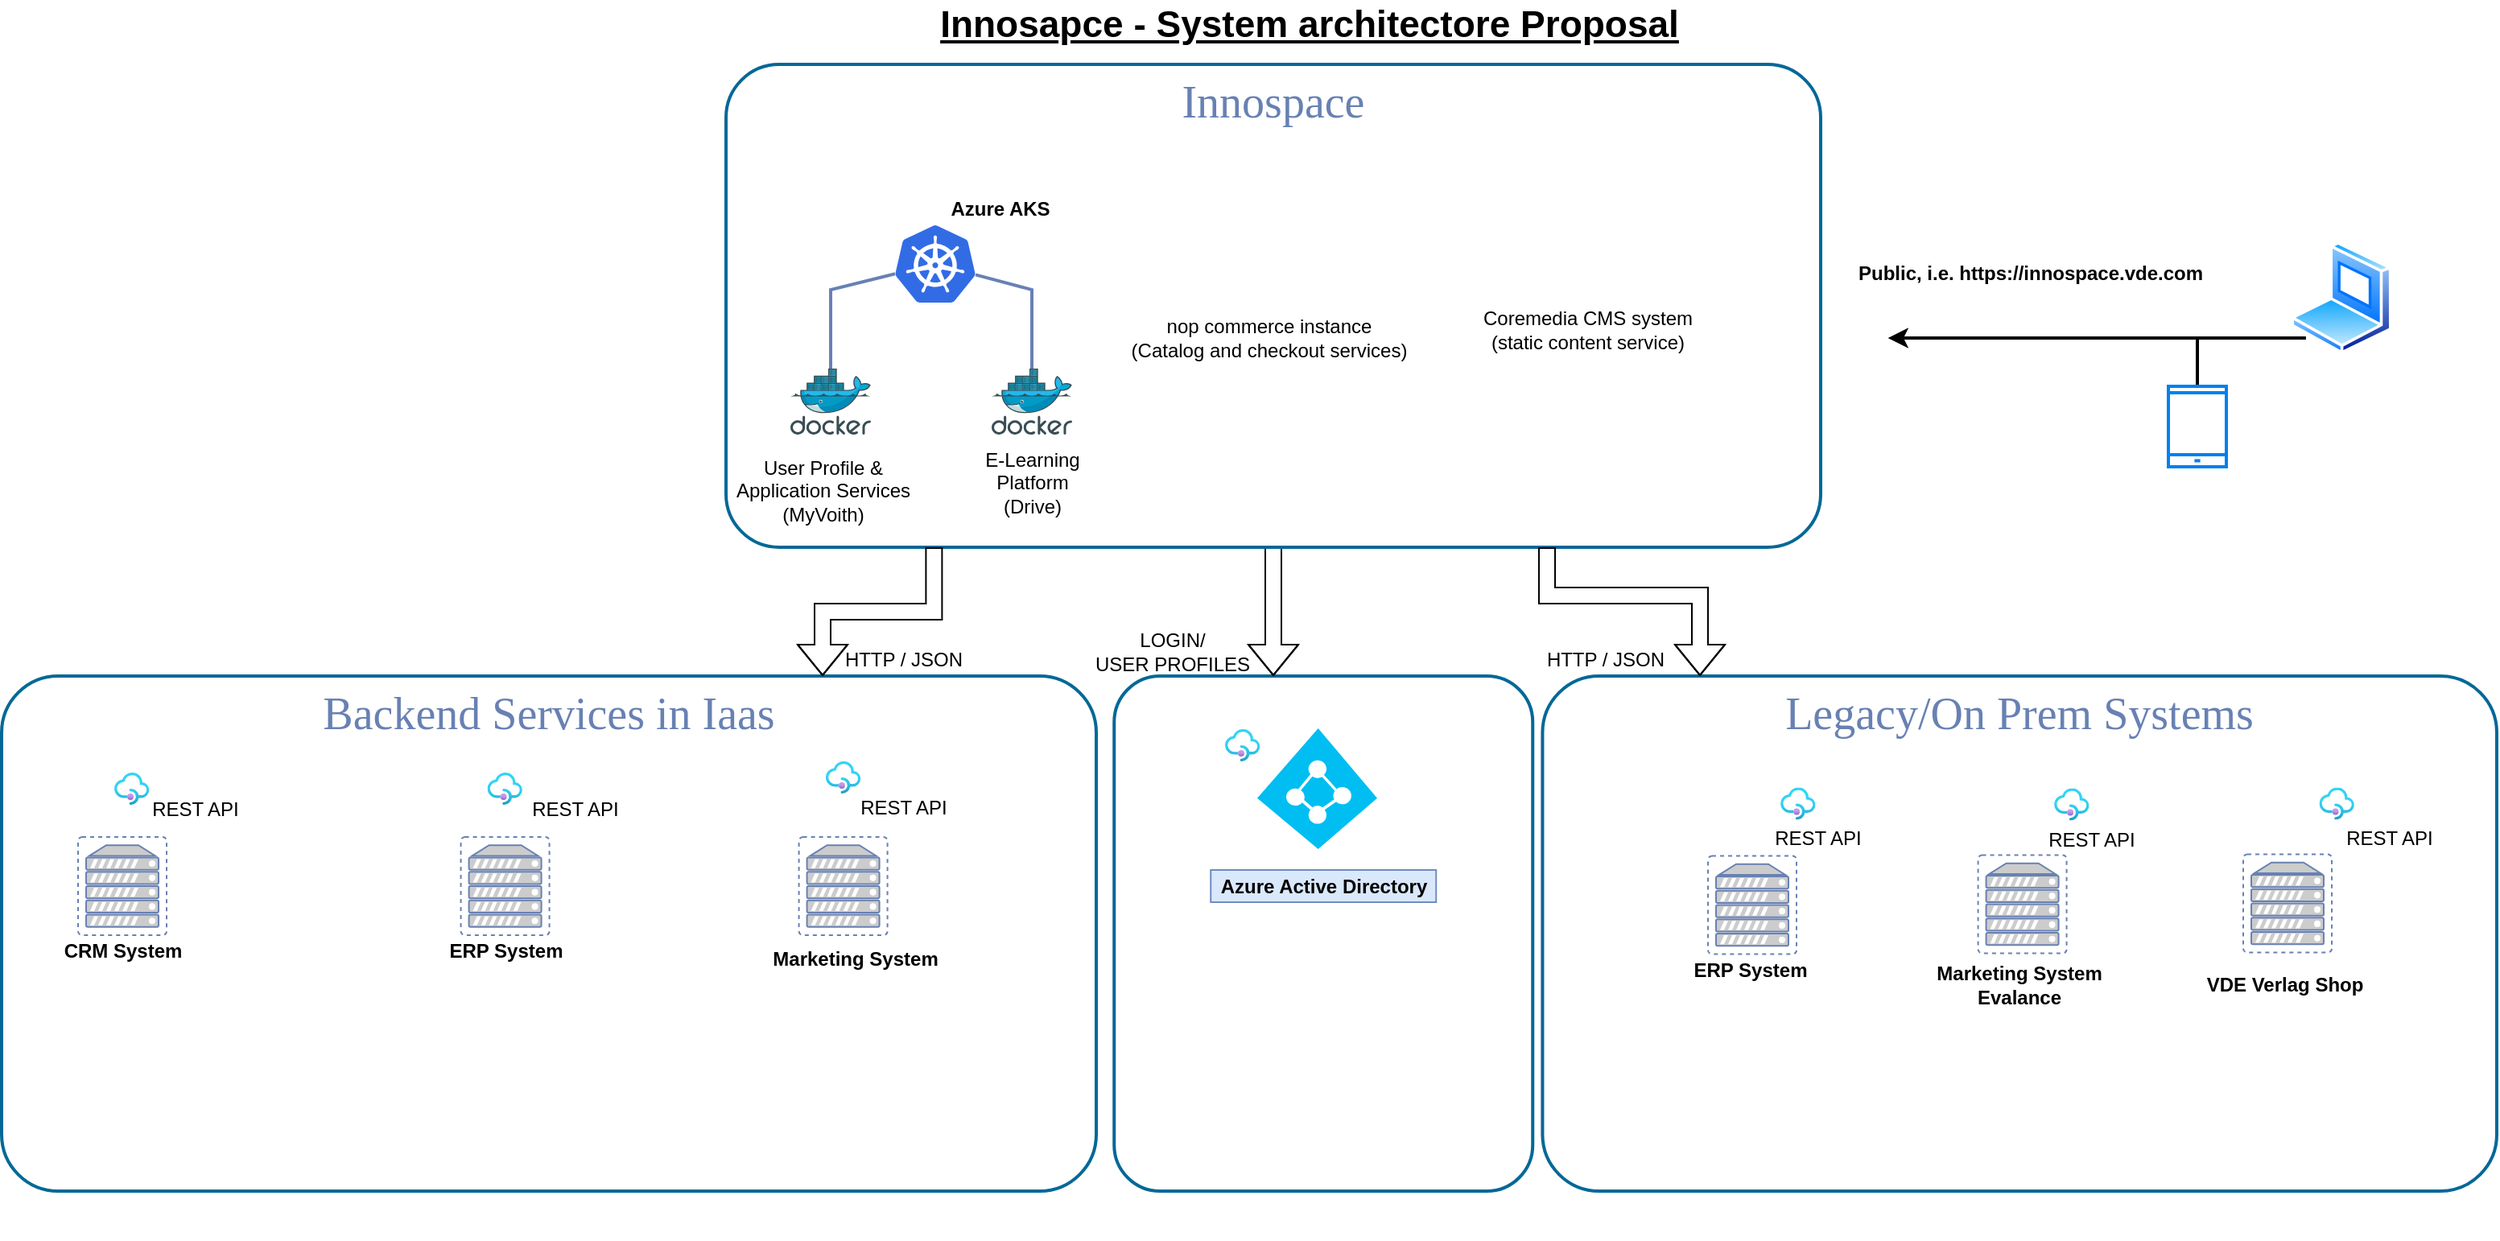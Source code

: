 <mxfile version="14.4.3" type="github"><diagram name="Page-1" id="bfe91b75-5d2c-26a0-9c1d-138518896778"><mxGraphModel dx="2789" dy="964" grid="1" gridSize="10" guides="1" tooltips="1" connect="1" arrows="1" fold="1" page="1" pageScale="1" pageWidth="1100" pageHeight="850" background="#ffffff" math="0" shadow="0"><root><mxCell id="0"/><mxCell id="1" parent="0"/><mxCell id="5VQCpyMXvFSsDKne97cI-13" value="" style="rounded=1;whiteSpace=wrap;html=1;shadow=0;comic=0;strokeColor=#036897;strokeWidth=2;fillColor=none;fontFamily=Verdana;fontSize=28;fontColor=#6881B3;align=center;arcSize=11;verticalAlign=top;" vertex="1" parent="1"><mxGeometry x="-368.88" y="440" width="260" height="320" as="geometry"/></mxCell><mxCell id="zYysgDhRsV4P9b-H903_-95" value="Legacy/On Prem Systems" style="rounded=1;whiteSpace=wrap;html=1;shadow=0;comic=0;strokeColor=#036897;strokeWidth=2;fillColor=none;fontFamily=Verdana;fontSize=28;fontColor=#6881B3;align=center;arcSize=11;verticalAlign=top;" parent="1" vertex="1"><mxGeometry x="-102.79" y="440" width="592.79" height="320" as="geometry"/></mxCell><mxCell id="5VQCpyMXvFSsDKne97cI-15" style="edgeStyle=orthogonalEdgeStyle;shape=flexArrow;rounded=0;orthogonalLoop=1;jettySize=auto;html=1;" edge="1" parent="1" source="7c3789c024ecab99-78"><mxGeometry relative="1" as="geometry"><mxPoint x="-239" y="359" as="sourcePoint"/><mxPoint x="-270" y="440" as="targetPoint"/></mxGeometry></mxCell><mxCell id="7c3789c024ecab99-78" value="Innospace" style="rounded=1;whiteSpace=wrap;html=1;shadow=0;comic=0;strokeColor=#036897;strokeWidth=2;fillColor=none;fontFamily=Verdana;fontSize=28;fontColor=#6881B3;align=center;arcSize=11;verticalAlign=top;" parent="1" vertex="1"><mxGeometry x="-610" y="60" width="680" height="300" as="geometry"/></mxCell><mxCell id="7c3789c024ecab99-79" value="Backend Services in Iaas" style="rounded=1;whiteSpace=wrap;html=1;shadow=0;comic=0;strokeColor=#036897;strokeWidth=2;fillColor=none;fontFamily=Verdana;fontSize=28;fontColor=#6881B3;align=center;arcSize=11;verticalAlign=top;" parent="1" vertex="1"><mxGeometry x="-1060" y="440" width="680" height="320" as="geometry"/></mxCell><mxCell id="zYysgDhRsV4P9b-H903_-13" value="" style="aspect=fixed;html=1;points=[];align=center;image;fontSize=12;image=img/lib/mscae/Kubernetes.svg;" parent="1" vertex="1"><mxGeometry x="-505" y="160" width="50" height="48" as="geometry"/></mxCell><mxCell id="zYysgDhRsV4P9b-H903_-15" value="Azure AKS" style="text;html=1;resizable=0;autosize=1;align=center;verticalAlign=middle;points=[];fillColor=none;strokeColor=none;rounded=0;fontStyle=1" parent="1" vertex="1"><mxGeometry x="-480" y="140" width="80" height="20" as="geometry"/></mxCell><mxCell id="zYysgDhRsV4P9b-H903_-17" value="" style="aspect=fixed;html=1;points=[];align=center;image;fontSize=12;image=img/lib/mscae/Docker.svg;" parent="1" vertex="1"><mxGeometry x="-570" y="249" width="50" height="41" as="geometry"/></mxCell><mxCell id="zYysgDhRsV4P9b-H903_-18" value="" style="aspect=fixed;html=1;points=[];align=center;image;fontSize=12;image=img/lib/mscae/Docker.svg;" parent="1" vertex="1"><mxGeometry x="-445" y="249" width="50" height="41" as="geometry"/></mxCell><mxCell id="5VQCpyMXvFSsDKne97cI-7" style="edgeStyle=orthogonalEdgeStyle;shape=flexArrow;rounded=0;orthogonalLoop=1;jettySize=auto;html=1;entryX=0.75;entryY=0;entryDx=0;entryDy=0;exitX=0.19;exitY=1;exitDx=0;exitDy=0;exitPerimeter=0;" edge="1" parent="1" source="7c3789c024ecab99-78" target="7c3789c024ecab99-79"><mxGeometry relative="1" as="geometry"><mxPoint x="-550" y="370" as="sourcePoint"/></mxGeometry></mxCell><mxCell id="zYysgDhRsV4P9b-H903_-19" value="User Profile &amp;amp; &lt;br&gt;Application Services&lt;br&gt;(MyVoith)" style="text;html=1;resizable=0;autosize=1;align=center;verticalAlign=middle;points=[];fillColor=none;strokeColor=none;rounded=0;" parent="1" vertex="1"><mxGeometry x="-610" y="300" width="120" height="50" as="geometry"/></mxCell><mxCell id="zYysgDhRsV4P9b-H903_-20" value="E-Learning&lt;br&gt;Platform&lt;br&gt;(Drive)" style="text;html=1;resizable=0;autosize=1;align=center;verticalAlign=middle;points=[];fillColor=none;strokeColor=none;rounded=0;" parent="1" vertex="1"><mxGeometry x="-455" y="295" width="70" height="50" as="geometry"/></mxCell><mxCell id="zYysgDhRsV4P9b-H903_-22" value="" style="strokeColor=#6881B3;edgeStyle=none;rounded=0;endArrow=none;html=1;strokeWidth=2;" parent="1" source="zYysgDhRsV4P9b-H903_-17" target="zYysgDhRsV4P9b-H903_-13" edge="1"><mxGeometry relative="1" as="geometry"><mxPoint x="-470" y="170" as="sourcePoint"/><mxPoint x="-470" y="101.5" as="targetPoint"/><Array as="points"><mxPoint x="-545" y="200"/></Array></mxGeometry></mxCell><mxCell id="zYysgDhRsV4P9b-H903_-24" value="" style="strokeColor=#6881B3;edgeStyle=none;rounded=0;endArrow=none;html=1;strokeWidth=2;" parent="1" source="zYysgDhRsV4P9b-H903_-18" target="zYysgDhRsV4P9b-H903_-13" edge="1"><mxGeometry relative="1" as="geometry"><mxPoint x="-535" y="259" as="sourcePoint"/><mxPoint x="-495" y="200.154" as="targetPoint"/><Array as="points"><mxPoint x="-420" y="200"/></Array></mxGeometry></mxCell><mxCell id="zYysgDhRsV4P9b-H903_-26" value="" style="shape=image;imageAspect=0;aspect=fixed;verticalLabelPosition=bottom;verticalAlign=top;image=https://upload.wikimedia.org/wikipedia/commons/4/42/Nop.jpg;" parent="1" vertex="1"><mxGeometry x="-315.58" y="154" width="85.58" height="60" as="geometry"/></mxCell><mxCell id="zYysgDhRsV4P9b-H903_-28" value="nop commerce instance&lt;br&gt;(Catalog and checkout services)" style="text;html=1;resizable=0;autosize=1;align=center;verticalAlign=middle;points=[];fillColor=none;strokeColor=none;rounded=0;" parent="1" vertex="1"><mxGeometry x="-367.79" y="215" width="190" height="30" as="geometry"/></mxCell><mxCell id="zYysgDhRsV4P9b-H903_-29" value="" style="shape=image;imageAspect=0;aspect=fixed;verticalLabelPosition=bottom;verticalAlign=top;image=https://upload.wikimedia.org/wikipedia/commons/thumb/6/69/CoreMedia_Logo.png/1920px-CoreMedia_Logo.png;" parent="1" vertex="1"><mxGeometry x="-139.93" y="154" width="169.93" height="50" as="geometry"/></mxCell><mxCell id="zYysgDhRsV4P9b-H903_-30" value="Coremedia CMS system&lt;br&gt;(static content service)" style="text;html=1;resizable=0;autosize=1;align=center;verticalAlign=middle;points=[];fillColor=none;strokeColor=none;rounded=0;" parent="1" vertex="1"><mxGeometry x="-150.04" y="210" width="150" height="30" as="geometry"/></mxCell><mxCell id="zYysgDhRsV4P9b-H903_-35" value="" style="verticalLabelPosition=bottom;html=1;verticalAlign=top;align=center;strokeColor=none;fillColor=#00BEF2;shape=mxgraph.azure.azure_active_directory;" parent="1" vertex="1"><mxGeometry x="-280.0" y="472.5" width="74.5" height="75" as="geometry"/></mxCell><mxCell id="zYysgDhRsV4P9b-H903_-36" value="Azure Active Directory" style="text;html=1;resizable=0;autosize=1;align=center;verticalAlign=middle;points=[];fillColor=#dae8fc;strokeColor=#6c8ebf;rounded=0;fontStyle=1" parent="1" vertex="1"><mxGeometry x="-308.88" y="560.5" width="140" height="20" as="geometry"/></mxCell><mxCell id="zYysgDhRsV4P9b-H903_-43" value="" style="shape=image;imageAspect=0;aspect=fixed;verticalLabelPosition=bottom;verticalAlign=top;image=https://upload.wikimedia.org/wikipedia/commons/thumb/c/c8/OpenID_logo.svg/1920px-OpenID_logo.svg.png;" parent="1" vertex="1"><mxGeometry x="-206.6" y="468" width="66.67" height="25" as="geometry"/></mxCell><mxCell id="zYysgDhRsV4P9b-H903_-49" value="" style="shape=image;imageAspect=0;aspect=fixed;verticalLabelPosition=bottom;verticalAlign=top;image=https://upload.wikimedia.org/wikipedia/commons/thumb/c/cb/Microsoft_Dynamics_Logo.svg/1024px-Microsoft_Dynamics_Logo.svg.png;" parent="1" vertex="1"><mxGeometry x="-840" y="650" width="185.24" height="140" as="geometry"/></mxCell><mxCell id="zYysgDhRsV4P9b-H903_-50" value="" style="fontColor=#0066CC;verticalAlign=top;verticalLabelPosition=bottom;labelPosition=center;align=center;html=1;outlineConnect=0;fillColor=#CCCCCC;strokeColor=#6881B3;gradientColor=none;gradientDirection=north;strokeWidth=2;shape=mxgraph.networks.virtual_server;" parent="1" vertex="1"><mxGeometry x="-1012.5" y="540" width="55" height="61" as="geometry"/></mxCell><mxCell id="zYysgDhRsV4P9b-H903_-51" value="&lt;b&gt;CRM System&lt;/b&gt;" style="text;html=1;resizable=0;autosize=1;align=center;verticalAlign=middle;points=[];fillColor=none;strokeColor=none;rounded=0;" parent="1" vertex="1"><mxGeometry x="-1030" y="601" width="90" height="20" as="geometry"/></mxCell><mxCell id="zYysgDhRsV4P9b-H903_-55" value="" style="fontColor=#0066CC;verticalAlign=top;verticalLabelPosition=bottom;labelPosition=center;align=center;html=1;outlineConnect=0;fillColor=#CCCCCC;strokeColor=#6881B3;gradientColor=none;gradientDirection=north;strokeWidth=2;shape=mxgraph.networks.virtual_server;" parent="1" vertex="1"><mxGeometry x="-774.71" y="540" width="55" height="61" as="geometry"/></mxCell><mxCell id="zYysgDhRsV4P9b-H903_-56" value="&lt;b&gt;ERP System&lt;/b&gt;" style="text;html=1;resizable=0;autosize=1;align=center;verticalAlign=middle;points=[];fillColor=none;strokeColor=none;rounded=0;" parent="1" vertex="1"><mxGeometry x="-792.21" y="601" width="90" height="20" as="geometry"/></mxCell><mxCell id="zYysgDhRsV4P9b-H903_-65" value="" style="aspect=fixed;html=1;points=[];align=center;image;fontSize=12;image=img/lib/azure2/app_services/API_Management_Services.svg;" parent="1" vertex="1"><mxGeometry x="-300.0" y="473" width="21.67" height="20" as="geometry"/></mxCell><mxCell id="zYysgDhRsV4P9b-H903_-68" value="" style="fontColor=#0066CC;verticalAlign=top;verticalLabelPosition=bottom;labelPosition=center;align=center;html=1;outlineConnect=0;fillColor=#CCCCCC;strokeColor=#6881B3;gradientColor=none;gradientDirection=north;strokeWidth=2;shape=mxgraph.networks.virtual_server;" parent="1" vertex="1"><mxGeometry x="-564.71" y="540" width="55" height="61" as="geometry"/></mxCell><mxCell id="zYysgDhRsV4P9b-H903_-69" value="&lt;b&gt;Marketing System&lt;br&gt;&lt;/b&gt;" style="text;html=1;resizable=0;autosize=1;align=center;verticalAlign=middle;points=[];fillColor=none;strokeColor=none;rounded=0;" parent="1" vertex="1"><mxGeometry x="-589.71" y="606" width="120" height="20" as="geometry"/></mxCell><mxCell id="zYysgDhRsV4P9b-H903_-72" value="" style="aspect=fixed;html=1;points=[];align=center;image;fontSize=12;image=img/lib/azure2/app_services/API_Management_Services.svg;" parent="1" vertex="1"><mxGeometry x="-758.22" y="500" width="21.67" height="20" as="geometry"/></mxCell><mxCell id="zYysgDhRsV4P9b-H903_-73" value="REST API" style="text;html=1;resizable=0;autosize=1;align=center;verticalAlign=middle;points=[];fillColor=none;strokeColor=none;rounded=0;" parent="1" vertex="1"><mxGeometry x="-739.47" y="513" width="70" height="20" as="geometry"/></mxCell><mxCell id="zYysgDhRsV4P9b-H903_-74" value="" style="aspect=fixed;html=1;points=[];align=center;image;fontSize=12;image=img/lib/azure2/app_services/API_Management_Services.svg;" parent="1" vertex="1"><mxGeometry x="-548.05" y="493" width="21.67" height="20" as="geometry"/></mxCell><mxCell id="zYysgDhRsV4P9b-H903_-75" value="REST API" style="text;html=1;resizable=0;autosize=1;align=center;verticalAlign=middle;points=[];fillColor=none;strokeColor=none;rounded=0;" parent="1" vertex="1"><mxGeometry x="-534.71" y="512" width="70" height="20" as="geometry"/></mxCell><mxCell id="zYysgDhRsV4P9b-H903_-76" value="" style="aspect=fixed;html=1;points=[];align=center;image;fontSize=12;image=img/lib/azure2/app_services/API_Management_Services.svg;" parent="1" vertex="1"><mxGeometry x="-990" y="500" width="21.67" height="20" as="geometry"/></mxCell><mxCell id="zYysgDhRsV4P9b-H903_-77" value="REST API" style="text;html=1;resizable=0;autosize=1;align=center;verticalAlign=middle;points=[];fillColor=none;strokeColor=none;rounded=0;" parent="1" vertex="1"><mxGeometry x="-974.71" y="513" width="70" height="20" as="geometry"/></mxCell><mxCell id="zYysgDhRsV4P9b-H903_-93" value="&lt;b&gt;Public, i.e. https://innospace.vde.com&lt;br&gt;&lt;/b&gt;" style="text;html=1;resizable=0;autosize=1;align=center;verticalAlign=middle;points=[];fillColor=none;strokeColor=none;rounded=0;" parent="1" vertex="1"><mxGeometry x="85" y="180" width="230" height="20" as="geometry"/></mxCell><mxCell id="zYysgDhRsV4P9b-H903_-97" value="" style="fontColor=#0066CC;verticalAlign=top;verticalLabelPosition=bottom;labelPosition=center;align=center;html=1;outlineConnect=0;fillColor=#CCCCCC;strokeColor=#6881B3;gradientColor=none;gradientDirection=north;strokeWidth=2;shape=mxgraph.networks.virtual_server;" parent="1" vertex="1"><mxGeometry x="167.79" y="551.25" width="55" height="61" as="geometry"/></mxCell><mxCell id="zYysgDhRsV4P9b-H903_-101" value="&lt;b&gt;Marketing System&lt;br&gt;Evalance&lt;br&gt;&lt;/b&gt;" style="text;html=1;resizable=0;autosize=1;align=center;verticalAlign=middle;points=[];fillColor=none;strokeColor=none;rounded=0;" parent="1" vertex="1"><mxGeometry x="132.79" y="617.25" width="120" height="30" as="geometry"/></mxCell><mxCell id="zYysgDhRsV4P9b-H903_-102" value="" style="fontColor=#0066CC;verticalAlign=top;verticalLabelPosition=bottom;labelPosition=center;align=center;html=1;outlineConnect=0;fillColor=#CCCCCC;strokeColor=#6881B3;gradientColor=none;gradientDirection=north;strokeWidth=2;shape=mxgraph.networks.virtual_server;" parent="1" vertex="1"><mxGeometry y="551.75" width="55" height="61" as="geometry"/></mxCell><mxCell id="zYysgDhRsV4P9b-H903_-103" value="" style="shape=image;imageAspect=0;aspect=fixed;verticalLabelPosition=bottom;verticalAlign=top;image=https://upload.wikimedia.org/wikipedia/commons/thumb/c/cb/Microsoft_Dynamics_Logo.svg/1024px-Microsoft_Dynamics_Logo.svg.png;" parent="1" vertex="1"><mxGeometry x="-80" y="572.75" width="185.24" height="140" as="geometry"/></mxCell><mxCell id="zYysgDhRsV4P9b-H903_-104" value="&lt;b&gt;ERP System&lt;/b&gt;" style="text;html=1;resizable=0;autosize=1;align=center;verticalAlign=middle;points=[];fillColor=none;strokeColor=none;rounded=0;" parent="1" vertex="1"><mxGeometry x="-18.88" y="612.75" width="90" height="20" as="geometry"/></mxCell><mxCell id="zYysgDhRsV4P9b-H903_-106" value="" style="aspect=fixed;html=1;points=[];align=center;image;fontSize=12;image=img/lib/azure2/app_services/API_Management_Services.svg;" parent="1" vertex="1"><mxGeometry x="215.05" y="509.75" width="21.67" height="20" as="geometry"/></mxCell><mxCell id="zYysgDhRsV4P9b-H903_-107" value="REST API" style="text;html=1;resizable=0;autosize=1;align=center;verticalAlign=middle;points=[];fillColor=none;strokeColor=none;rounded=0;" parent="1" vertex="1"><mxGeometry x="202.79" y="531.75" width="70" height="20" as="geometry"/></mxCell><mxCell id="zYysgDhRsV4P9b-H903_-116" value="" style="aspect=fixed;html=1;points=[];align=center;image;fontSize=12;image=img/lib/azure2/app_services/API_Management_Services.svg;" parent="1" vertex="1"><mxGeometry x="45.05" y="509.25" width="21.67" height="20" as="geometry"/></mxCell><mxCell id="zYysgDhRsV4P9b-H903_-117" value="REST API" style="text;html=1;resizable=0;autosize=1;align=center;verticalAlign=middle;points=[];fillColor=none;strokeColor=none;rounded=0;" parent="1" vertex="1"><mxGeometry x="32.79" y="531.25" width="70" height="20" as="geometry"/></mxCell><mxCell id="zYysgDhRsV4P9b-H903_-127" style="edgeStyle=elbowEdgeStyle;rounded=0;orthogonalLoop=1;jettySize=auto;elbow=vertical;html=1;strokeWidth=2;" parent="1" source="zYysgDhRsV4P9b-H903_-125" edge="1"><mxGeometry relative="1" as="geometry"><mxPoint x="112" y="230" as="targetPoint"/></mxGeometry></mxCell><mxCell id="zYysgDhRsV4P9b-H903_-125" value="" style="aspect=fixed;perimeter=ellipsePerimeter;html=1;align=center;shadow=0;dashed=0;spacingTop=3;image;image=img/lib/active_directory/laptop_client.svg;" parent="1" vertex="1"><mxGeometry x="362" y="170" width="63" height="70" as="geometry"/></mxCell><mxCell id="zYysgDhRsV4P9b-H903_-128" style="edgeStyle=elbowEdgeStyle;rounded=0;orthogonalLoop=1;jettySize=auto;elbow=vertical;html=1;strokeWidth=2;" parent="1" source="zYysgDhRsV4P9b-H903_-126" edge="1"><mxGeometry relative="1" as="geometry"><Array as="points"><mxPoint x="202" y="230"/></Array><mxPoint x="112" y="230" as="targetPoint"/></mxGeometry></mxCell><mxCell id="zYysgDhRsV4P9b-H903_-126" value="" style="html=1;verticalLabelPosition=bottom;align=center;labelBackgroundColor=#ffffff;verticalAlign=top;strokeWidth=2;strokeColor=#0080F0;shadow=0;dashed=0;shape=mxgraph.ios7.icons.smartphone;" parent="1" vertex="1"><mxGeometry x="286" y="260" width="36" height="50" as="geometry"/></mxCell><mxCell id="zYysgDhRsV4P9b-H903_-130" style="edgeStyle=elbowEdgeStyle;rounded=0;orthogonalLoop=1;jettySize=auto;elbow=vertical;html=1;exitX=0;exitY=0.5;exitDx=0;exitDy=0;strokeWidth=2;" parent="1" edge="1"><mxGeometry relative="1" as="geometry"><mxPoint x="-610" y="150" as="sourcePoint"/><mxPoint x="-610" y="150" as="targetPoint"/></mxGeometry></mxCell><mxCell id="zYysgDhRsV4P9b-H903_-133" value="Innosapce - System architectore Proposal" style="text;html=1;resizable=0;autosize=1;align=center;verticalAlign=middle;points=[];fillColor=none;strokeColor=none;rounded=0;fontSize=23;fontStyle=5" parent="1" vertex="1"><mxGeometry x="-483.03" y="20" width="470" height="30" as="geometry"/></mxCell><mxCell id="5VQCpyMXvFSsDKne97cI-4" value="" style="fontColor=#0066CC;verticalAlign=top;verticalLabelPosition=bottom;labelPosition=center;align=center;html=1;outlineConnect=0;fillColor=#CCCCCC;strokeColor=#6881B3;gradientColor=none;gradientDirection=north;strokeWidth=2;shape=mxgraph.networks.virtual_server;" vertex="1" parent="1"><mxGeometry x="332.5" y="550.75" width="55" height="61" as="geometry"/></mxCell><mxCell id="5VQCpyMXvFSsDKne97cI-5" value="&lt;b&gt;VDE Verlag Shop&lt;br&gt;&lt;/b&gt;" style="text;html=1;resizable=0;autosize=1;align=center;verticalAlign=middle;points=[];fillColor=none;strokeColor=none;rounded=0;" vertex="1" parent="1"><mxGeometry x="302.5" y="621.75" width="110" height="20" as="geometry"/></mxCell><mxCell id="5VQCpyMXvFSsDKne97cI-6" value="" style="aspect=fixed;html=1;points=[];align=center;image;fontSize=12;image=img/lib/azure2/app_services/API_Management_Services.svg;" vertex="1" parent="1"><mxGeometry x="379.76" y="509.25" width="21.67" height="20" as="geometry"/></mxCell><mxCell id="5VQCpyMXvFSsDKne97cI-9" value="HTTP / JSON" style="text;html=1;resizable=0;autosize=1;align=center;verticalAlign=middle;points=[];fillColor=none;strokeColor=none;rounded=0;" vertex="1" parent="1"><mxGeometry x="-544.71" y="420" width="90" height="20" as="geometry"/></mxCell><mxCell id="5VQCpyMXvFSsDKne97cI-10" style="edgeStyle=orthogonalEdgeStyle;shape=flexArrow;rounded=0;orthogonalLoop=1;jettySize=auto;html=1;exitX=0.75;exitY=1;exitDx=0;exitDy=0;" edge="1" parent="1" source="7c3789c024ecab99-78"><mxGeometry relative="1" as="geometry"><mxPoint y="360" as="sourcePoint"/><mxPoint x="-5" y="440" as="targetPoint"/><Array as="points"><mxPoint x="-100" y="390"/><mxPoint x="-5" y="390"/></Array></mxGeometry></mxCell><mxCell id="5VQCpyMXvFSsDKne97cI-11" value="HTTP / JSON" style="text;html=1;resizable=0;autosize=1;align=center;verticalAlign=middle;points=[];fillColor=none;strokeColor=none;rounded=0;" vertex="1" parent="1"><mxGeometry x="-108.88" y="420" width="90" height="20" as="geometry"/></mxCell><mxCell id="5VQCpyMXvFSsDKne97cI-16" value="LOGIN/&lt;br&gt;USER PROFILES" style="text;html=1;resizable=0;autosize=1;align=center;verticalAlign=middle;points=[];fillColor=none;strokeColor=none;rounded=0;" vertex="1" parent="1"><mxGeometry x="-388.33" y="410" width="110" height="30" as="geometry"/></mxCell><mxCell id="5VQCpyMXvFSsDKne97cI-17" value="REST API" style="text;html=1;resizable=0;autosize=1;align=center;verticalAlign=middle;points=[];fillColor=none;strokeColor=none;rounded=0;" vertex="1" parent="1"><mxGeometry x="387.5" y="530.75" width="70" height="20" as="geometry"/></mxCell></root></mxGraphModel></diagram></mxfile>
